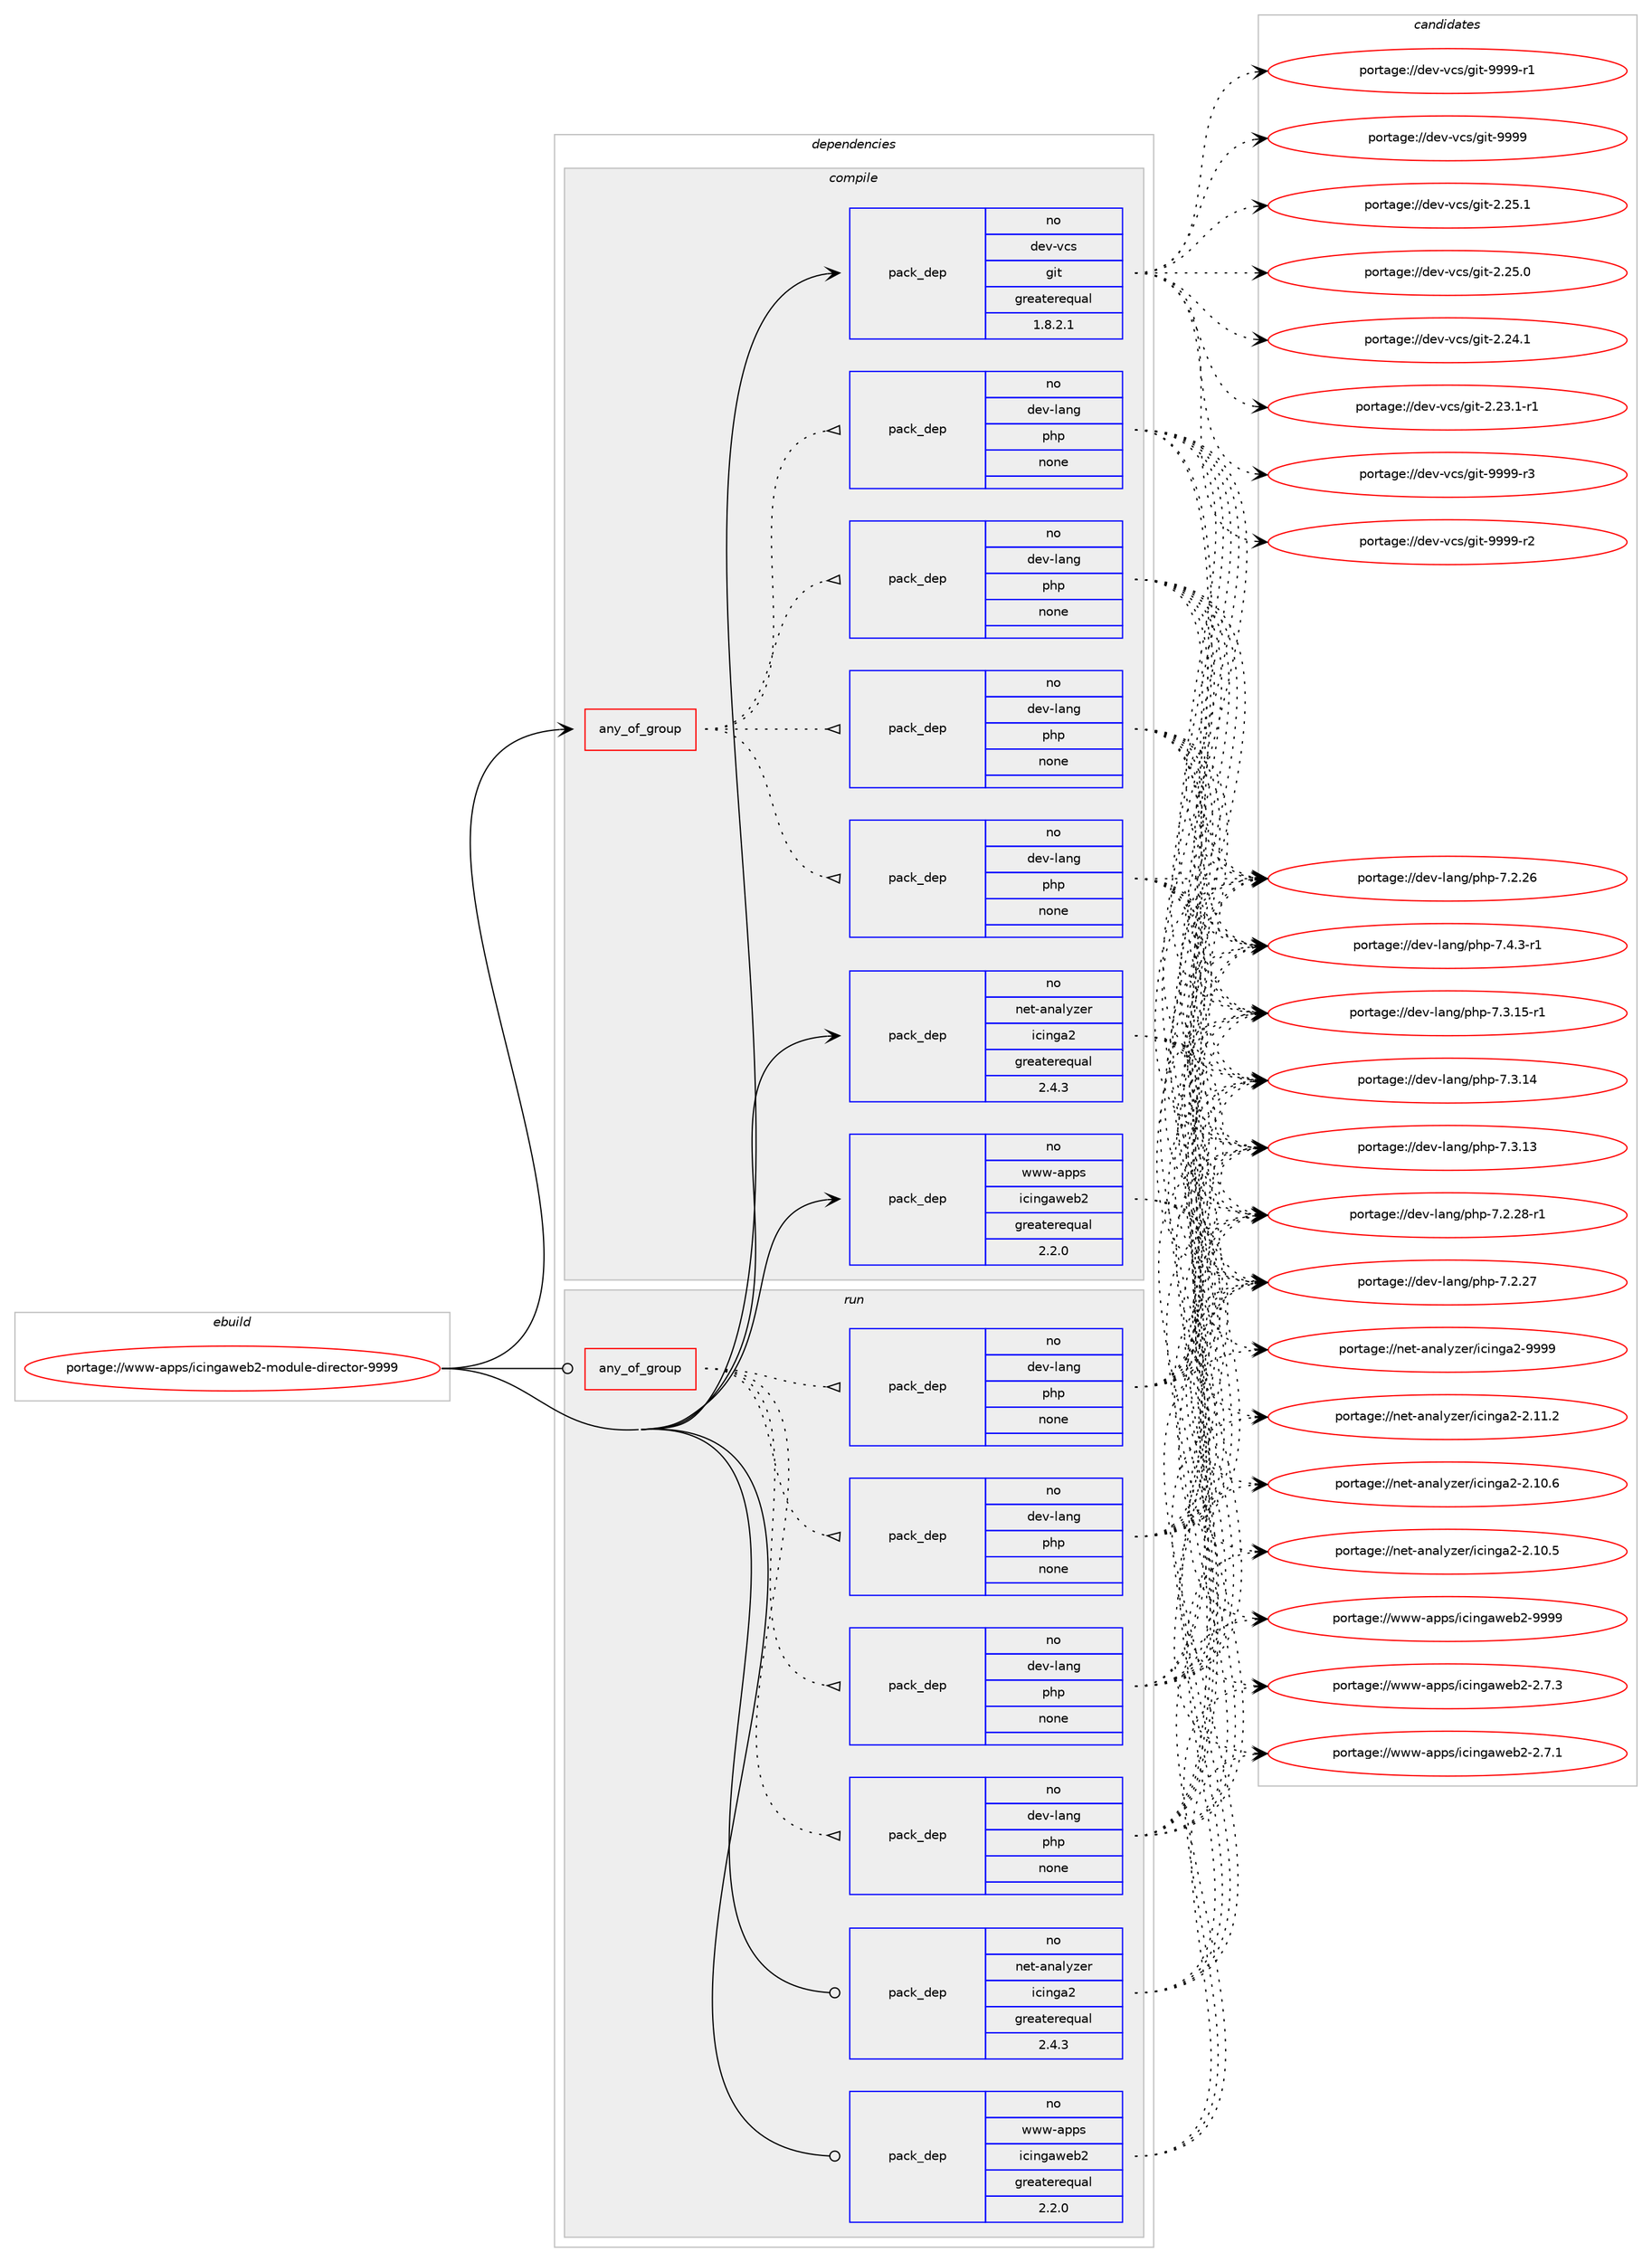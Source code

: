 digraph prolog {

# *************
# Graph options
# *************

newrank=true;
concentrate=true;
compound=true;
graph [rankdir=LR,fontname=Helvetica,fontsize=10,ranksep=1.5];#, ranksep=2.5, nodesep=0.2];
edge  [arrowhead=vee];
node  [fontname=Helvetica,fontsize=10];

# **********
# The ebuild
# **********

subgraph cluster_leftcol {
color=gray;
rank=same;
label=<<i>ebuild</i>>;
id [label="portage://www-apps/icingaweb2-module-director-9999", color=red, width=4, href="../www-apps/icingaweb2-module-director-9999.svg"];
}

# ****************
# The dependencies
# ****************

subgraph cluster_midcol {
color=gray;
label=<<i>dependencies</i>>;
subgraph cluster_compile {
fillcolor="#eeeeee";
style=filled;
label=<<i>compile</i>>;
subgraph any397 {
dependency22315 [label=<<TABLE BORDER="0" CELLBORDER="1" CELLSPACING="0" CELLPADDING="4"><TR><TD CELLPADDING="10">any_of_group</TD></TR></TABLE>>, shape=none, color=red];subgraph pack18288 {
dependency22316 [label=<<TABLE BORDER="0" CELLBORDER="1" CELLSPACING="0" CELLPADDING="4" WIDTH="220"><TR><TD ROWSPAN="6" CELLPADDING="30">pack_dep</TD></TR><TR><TD WIDTH="110">no</TD></TR><TR><TD>dev-lang</TD></TR><TR><TD>php</TD></TR><TR><TD>none</TD></TR><TR><TD></TD></TR></TABLE>>, shape=none, color=blue];
}
dependency22315:e -> dependency22316:w [weight=20,style="dotted",arrowhead="oinv"];
subgraph pack18289 {
dependency22317 [label=<<TABLE BORDER="0" CELLBORDER="1" CELLSPACING="0" CELLPADDING="4" WIDTH="220"><TR><TD ROWSPAN="6" CELLPADDING="30">pack_dep</TD></TR><TR><TD WIDTH="110">no</TD></TR><TR><TD>dev-lang</TD></TR><TR><TD>php</TD></TR><TR><TD>none</TD></TR><TR><TD></TD></TR></TABLE>>, shape=none, color=blue];
}
dependency22315:e -> dependency22317:w [weight=20,style="dotted",arrowhead="oinv"];
subgraph pack18290 {
dependency22318 [label=<<TABLE BORDER="0" CELLBORDER="1" CELLSPACING="0" CELLPADDING="4" WIDTH="220"><TR><TD ROWSPAN="6" CELLPADDING="30">pack_dep</TD></TR><TR><TD WIDTH="110">no</TD></TR><TR><TD>dev-lang</TD></TR><TR><TD>php</TD></TR><TR><TD>none</TD></TR><TR><TD></TD></TR></TABLE>>, shape=none, color=blue];
}
dependency22315:e -> dependency22318:w [weight=20,style="dotted",arrowhead="oinv"];
subgraph pack18291 {
dependency22319 [label=<<TABLE BORDER="0" CELLBORDER="1" CELLSPACING="0" CELLPADDING="4" WIDTH="220"><TR><TD ROWSPAN="6" CELLPADDING="30">pack_dep</TD></TR><TR><TD WIDTH="110">no</TD></TR><TR><TD>dev-lang</TD></TR><TR><TD>php</TD></TR><TR><TD>none</TD></TR><TR><TD></TD></TR></TABLE>>, shape=none, color=blue];
}
dependency22315:e -> dependency22319:w [weight=20,style="dotted",arrowhead="oinv"];
}
id:e -> dependency22315:w [weight=20,style="solid",arrowhead="vee"];
subgraph pack18292 {
dependency22320 [label=<<TABLE BORDER="0" CELLBORDER="1" CELLSPACING="0" CELLPADDING="4" WIDTH="220"><TR><TD ROWSPAN="6" CELLPADDING="30">pack_dep</TD></TR><TR><TD WIDTH="110">no</TD></TR><TR><TD>dev-vcs</TD></TR><TR><TD>git</TD></TR><TR><TD>greaterequal</TD></TR><TR><TD>1.8.2.1</TD></TR></TABLE>>, shape=none, color=blue];
}
id:e -> dependency22320:w [weight=20,style="solid",arrowhead="vee"];
subgraph pack18293 {
dependency22321 [label=<<TABLE BORDER="0" CELLBORDER="1" CELLSPACING="0" CELLPADDING="4" WIDTH="220"><TR><TD ROWSPAN="6" CELLPADDING="30">pack_dep</TD></TR><TR><TD WIDTH="110">no</TD></TR><TR><TD>net-analyzer</TD></TR><TR><TD>icinga2</TD></TR><TR><TD>greaterequal</TD></TR><TR><TD>2.4.3</TD></TR></TABLE>>, shape=none, color=blue];
}
id:e -> dependency22321:w [weight=20,style="solid",arrowhead="vee"];
subgraph pack18294 {
dependency22322 [label=<<TABLE BORDER="0" CELLBORDER="1" CELLSPACING="0" CELLPADDING="4" WIDTH="220"><TR><TD ROWSPAN="6" CELLPADDING="30">pack_dep</TD></TR><TR><TD WIDTH="110">no</TD></TR><TR><TD>www-apps</TD></TR><TR><TD>icingaweb2</TD></TR><TR><TD>greaterequal</TD></TR><TR><TD>2.2.0</TD></TR></TABLE>>, shape=none, color=blue];
}
id:e -> dependency22322:w [weight=20,style="solid",arrowhead="vee"];
}
subgraph cluster_compileandrun {
fillcolor="#eeeeee";
style=filled;
label=<<i>compile and run</i>>;
}
subgraph cluster_run {
fillcolor="#eeeeee";
style=filled;
label=<<i>run</i>>;
subgraph any398 {
dependency22323 [label=<<TABLE BORDER="0" CELLBORDER="1" CELLSPACING="0" CELLPADDING="4"><TR><TD CELLPADDING="10">any_of_group</TD></TR></TABLE>>, shape=none, color=red];subgraph pack18295 {
dependency22324 [label=<<TABLE BORDER="0" CELLBORDER="1" CELLSPACING="0" CELLPADDING="4" WIDTH="220"><TR><TD ROWSPAN="6" CELLPADDING="30">pack_dep</TD></TR><TR><TD WIDTH="110">no</TD></TR><TR><TD>dev-lang</TD></TR><TR><TD>php</TD></TR><TR><TD>none</TD></TR><TR><TD></TD></TR></TABLE>>, shape=none, color=blue];
}
dependency22323:e -> dependency22324:w [weight=20,style="dotted",arrowhead="oinv"];
subgraph pack18296 {
dependency22325 [label=<<TABLE BORDER="0" CELLBORDER="1" CELLSPACING="0" CELLPADDING="4" WIDTH="220"><TR><TD ROWSPAN="6" CELLPADDING="30">pack_dep</TD></TR><TR><TD WIDTH="110">no</TD></TR><TR><TD>dev-lang</TD></TR><TR><TD>php</TD></TR><TR><TD>none</TD></TR><TR><TD></TD></TR></TABLE>>, shape=none, color=blue];
}
dependency22323:e -> dependency22325:w [weight=20,style="dotted",arrowhead="oinv"];
subgraph pack18297 {
dependency22326 [label=<<TABLE BORDER="0" CELLBORDER="1" CELLSPACING="0" CELLPADDING="4" WIDTH="220"><TR><TD ROWSPAN="6" CELLPADDING="30">pack_dep</TD></TR><TR><TD WIDTH="110">no</TD></TR><TR><TD>dev-lang</TD></TR><TR><TD>php</TD></TR><TR><TD>none</TD></TR><TR><TD></TD></TR></TABLE>>, shape=none, color=blue];
}
dependency22323:e -> dependency22326:w [weight=20,style="dotted",arrowhead="oinv"];
subgraph pack18298 {
dependency22327 [label=<<TABLE BORDER="0" CELLBORDER="1" CELLSPACING="0" CELLPADDING="4" WIDTH="220"><TR><TD ROWSPAN="6" CELLPADDING="30">pack_dep</TD></TR><TR><TD WIDTH="110">no</TD></TR><TR><TD>dev-lang</TD></TR><TR><TD>php</TD></TR><TR><TD>none</TD></TR><TR><TD></TD></TR></TABLE>>, shape=none, color=blue];
}
dependency22323:e -> dependency22327:w [weight=20,style="dotted",arrowhead="oinv"];
}
id:e -> dependency22323:w [weight=20,style="solid",arrowhead="odot"];
subgraph pack18299 {
dependency22328 [label=<<TABLE BORDER="0" CELLBORDER="1" CELLSPACING="0" CELLPADDING="4" WIDTH="220"><TR><TD ROWSPAN="6" CELLPADDING="30">pack_dep</TD></TR><TR><TD WIDTH="110">no</TD></TR><TR><TD>net-analyzer</TD></TR><TR><TD>icinga2</TD></TR><TR><TD>greaterequal</TD></TR><TR><TD>2.4.3</TD></TR></TABLE>>, shape=none, color=blue];
}
id:e -> dependency22328:w [weight=20,style="solid",arrowhead="odot"];
subgraph pack18300 {
dependency22329 [label=<<TABLE BORDER="0" CELLBORDER="1" CELLSPACING="0" CELLPADDING="4" WIDTH="220"><TR><TD ROWSPAN="6" CELLPADDING="30">pack_dep</TD></TR><TR><TD WIDTH="110">no</TD></TR><TR><TD>www-apps</TD></TR><TR><TD>icingaweb2</TD></TR><TR><TD>greaterequal</TD></TR><TR><TD>2.2.0</TD></TR></TABLE>>, shape=none, color=blue];
}
id:e -> dependency22329:w [weight=20,style="solid",arrowhead="odot"];
}
}

# **************
# The candidates
# **************

subgraph cluster_choices {
rank=same;
color=gray;
label=<<i>candidates</i>>;

subgraph choice18288 {
color=black;
nodesep=1;
choice1001011184510897110103471121041124555465246514511449 [label="portage://dev-lang/php-7.4.3-r1", color=red, width=4,href="../dev-lang/php-7.4.3-r1.svg"];
choice100101118451089711010347112104112455546514649534511449 [label="portage://dev-lang/php-7.3.15-r1", color=red, width=4,href="../dev-lang/php-7.3.15-r1.svg"];
choice10010111845108971101034711210411245554651464952 [label="portage://dev-lang/php-7.3.14", color=red, width=4,href="../dev-lang/php-7.3.14.svg"];
choice10010111845108971101034711210411245554651464951 [label="portage://dev-lang/php-7.3.13", color=red, width=4,href="../dev-lang/php-7.3.13.svg"];
choice100101118451089711010347112104112455546504650564511449 [label="portage://dev-lang/php-7.2.28-r1", color=red, width=4,href="../dev-lang/php-7.2.28-r1.svg"];
choice10010111845108971101034711210411245554650465055 [label="portage://dev-lang/php-7.2.27", color=red, width=4,href="../dev-lang/php-7.2.27.svg"];
choice10010111845108971101034711210411245554650465054 [label="portage://dev-lang/php-7.2.26", color=red, width=4,href="../dev-lang/php-7.2.26.svg"];
dependency22316:e -> choice1001011184510897110103471121041124555465246514511449:w [style=dotted,weight="100"];
dependency22316:e -> choice100101118451089711010347112104112455546514649534511449:w [style=dotted,weight="100"];
dependency22316:e -> choice10010111845108971101034711210411245554651464952:w [style=dotted,weight="100"];
dependency22316:e -> choice10010111845108971101034711210411245554651464951:w [style=dotted,weight="100"];
dependency22316:e -> choice100101118451089711010347112104112455546504650564511449:w [style=dotted,weight="100"];
dependency22316:e -> choice10010111845108971101034711210411245554650465055:w [style=dotted,weight="100"];
dependency22316:e -> choice10010111845108971101034711210411245554650465054:w [style=dotted,weight="100"];
}
subgraph choice18289 {
color=black;
nodesep=1;
choice1001011184510897110103471121041124555465246514511449 [label="portage://dev-lang/php-7.4.3-r1", color=red, width=4,href="../dev-lang/php-7.4.3-r1.svg"];
choice100101118451089711010347112104112455546514649534511449 [label="portage://dev-lang/php-7.3.15-r1", color=red, width=4,href="../dev-lang/php-7.3.15-r1.svg"];
choice10010111845108971101034711210411245554651464952 [label="portage://dev-lang/php-7.3.14", color=red, width=4,href="../dev-lang/php-7.3.14.svg"];
choice10010111845108971101034711210411245554651464951 [label="portage://dev-lang/php-7.3.13", color=red, width=4,href="../dev-lang/php-7.3.13.svg"];
choice100101118451089711010347112104112455546504650564511449 [label="portage://dev-lang/php-7.2.28-r1", color=red, width=4,href="../dev-lang/php-7.2.28-r1.svg"];
choice10010111845108971101034711210411245554650465055 [label="portage://dev-lang/php-7.2.27", color=red, width=4,href="../dev-lang/php-7.2.27.svg"];
choice10010111845108971101034711210411245554650465054 [label="portage://dev-lang/php-7.2.26", color=red, width=4,href="../dev-lang/php-7.2.26.svg"];
dependency22317:e -> choice1001011184510897110103471121041124555465246514511449:w [style=dotted,weight="100"];
dependency22317:e -> choice100101118451089711010347112104112455546514649534511449:w [style=dotted,weight="100"];
dependency22317:e -> choice10010111845108971101034711210411245554651464952:w [style=dotted,weight="100"];
dependency22317:e -> choice10010111845108971101034711210411245554651464951:w [style=dotted,weight="100"];
dependency22317:e -> choice100101118451089711010347112104112455546504650564511449:w [style=dotted,weight="100"];
dependency22317:e -> choice10010111845108971101034711210411245554650465055:w [style=dotted,weight="100"];
dependency22317:e -> choice10010111845108971101034711210411245554650465054:w [style=dotted,weight="100"];
}
subgraph choice18290 {
color=black;
nodesep=1;
choice1001011184510897110103471121041124555465246514511449 [label="portage://dev-lang/php-7.4.3-r1", color=red, width=4,href="../dev-lang/php-7.4.3-r1.svg"];
choice100101118451089711010347112104112455546514649534511449 [label="portage://dev-lang/php-7.3.15-r1", color=red, width=4,href="../dev-lang/php-7.3.15-r1.svg"];
choice10010111845108971101034711210411245554651464952 [label="portage://dev-lang/php-7.3.14", color=red, width=4,href="../dev-lang/php-7.3.14.svg"];
choice10010111845108971101034711210411245554651464951 [label="portage://dev-lang/php-7.3.13", color=red, width=4,href="../dev-lang/php-7.3.13.svg"];
choice100101118451089711010347112104112455546504650564511449 [label="portage://dev-lang/php-7.2.28-r1", color=red, width=4,href="../dev-lang/php-7.2.28-r1.svg"];
choice10010111845108971101034711210411245554650465055 [label="portage://dev-lang/php-7.2.27", color=red, width=4,href="../dev-lang/php-7.2.27.svg"];
choice10010111845108971101034711210411245554650465054 [label="portage://dev-lang/php-7.2.26", color=red, width=4,href="../dev-lang/php-7.2.26.svg"];
dependency22318:e -> choice1001011184510897110103471121041124555465246514511449:w [style=dotted,weight="100"];
dependency22318:e -> choice100101118451089711010347112104112455546514649534511449:w [style=dotted,weight="100"];
dependency22318:e -> choice10010111845108971101034711210411245554651464952:w [style=dotted,weight="100"];
dependency22318:e -> choice10010111845108971101034711210411245554651464951:w [style=dotted,weight="100"];
dependency22318:e -> choice100101118451089711010347112104112455546504650564511449:w [style=dotted,weight="100"];
dependency22318:e -> choice10010111845108971101034711210411245554650465055:w [style=dotted,weight="100"];
dependency22318:e -> choice10010111845108971101034711210411245554650465054:w [style=dotted,weight="100"];
}
subgraph choice18291 {
color=black;
nodesep=1;
choice1001011184510897110103471121041124555465246514511449 [label="portage://dev-lang/php-7.4.3-r1", color=red, width=4,href="../dev-lang/php-7.4.3-r1.svg"];
choice100101118451089711010347112104112455546514649534511449 [label="portage://dev-lang/php-7.3.15-r1", color=red, width=4,href="../dev-lang/php-7.3.15-r1.svg"];
choice10010111845108971101034711210411245554651464952 [label="portage://dev-lang/php-7.3.14", color=red, width=4,href="../dev-lang/php-7.3.14.svg"];
choice10010111845108971101034711210411245554651464951 [label="portage://dev-lang/php-7.3.13", color=red, width=4,href="../dev-lang/php-7.3.13.svg"];
choice100101118451089711010347112104112455546504650564511449 [label="portage://dev-lang/php-7.2.28-r1", color=red, width=4,href="../dev-lang/php-7.2.28-r1.svg"];
choice10010111845108971101034711210411245554650465055 [label="portage://dev-lang/php-7.2.27", color=red, width=4,href="../dev-lang/php-7.2.27.svg"];
choice10010111845108971101034711210411245554650465054 [label="portage://dev-lang/php-7.2.26", color=red, width=4,href="../dev-lang/php-7.2.26.svg"];
dependency22319:e -> choice1001011184510897110103471121041124555465246514511449:w [style=dotted,weight="100"];
dependency22319:e -> choice100101118451089711010347112104112455546514649534511449:w [style=dotted,weight="100"];
dependency22319:e -> choice10010111845108971101034711210411245554651464952:w [style=dotted,weight="100"];
dependency22319:e -> choice10010111845108971101034711210411245554651464951:w [style=dotted,weight="100"];
dependency22319:e -> choice100101118451089711010347112104112455546504650564511449:w [style=dotted,weight="100"];
dependency22319:e -> choice10010111845108971101034711210411245554650465055:w [style=dotted,weight="100"];
dependency22319:e -> choice10010111845108971101034711210411245554650465054:w [style=dotted,weight="100"];
}
subgraph choice18292 {
color=black;
nodesep=1;
choice10010111845118991154710310511645575757574511451 [label="portage://dev-vcs/git-9999-r3", color=red, width=4,href="../dev-vcs/git-9999-r3.svg"];
choice10010111845118991154710310511645575757574511450 [label="portage://dev-vcs/git-9999-r2", color=red, width=4,href="../dev-vcs/git-9999-r2.svg"];
choice10010111845118991154710310511645575757574511449 [label="portage://dev-vcs/git-9999-r1", color=red, width=4,href="../dev-vcs/git-9999-r1.svg"];
choice1001011184511899115471031051164557575757 [label="portage://dev-vcs/git-9999", color=red, width=4,href="../dev-vcs/git-9999.svg"];
choice10010111845118991154710310511645504650534649 [label="portage://dev-vcs/git-2.25.1", color=red, width=4,href="../dev-vcs/git-2.25.1.svg"];
choice10010111845118991154710310511645504650534648 [label="portage://dev-vcs/git-2.25.0", color=red, width=4,href="../dev-vcs/git-2.25.0.svg"];
choice10010111845118991154710310511645504650524649 [label="portage://dev-vcs/git-2.24.1", color=red, width=4,href="../dev-vcs/git-2.24.1.svg"];
choice100101118451189911547103105116455046505146494511449 [label="portage://dev-vcs/git-2.23.1-r1", color=red, width=4,href="../dev-vcs/git-2.23.1-r1.svg"];
dependency22320:e -> choice10010111845118991154710310511645575757574511451:w [style=dotted,weight="100"];
dependency22320:e -> choice10010111845118991154710310511645575757574511450:w [style=dotted,weight="100"];
dependency22320:e -> choice10010111845118991154710310511645575757574511449:w [style=dotted,weight="100"];
dependency22320:e -> choice1001011184511899115471031051164557575757:w [style=dotted,weight="100"];
dependency22320:e -> choice10010111845118991154710310511645504650534649:w [style=dotted,weight="100"];
dependency22320:e -> choice10010111845118991154710310511645504650534648:w [style=dotted,weight="100"];
dependency22320:e -> choice10010111845118991154710310511645504650524649:w [style=dotted,weight="100"];
dependency22320:e -> choice100101118451189911547103105116455046505146494511449:w [style=dotted,weight="100"];
}
subgraph choice18293 {
color=black;
nodesep=1;
choice110101116459711097108121122101114471059910511010397504557575757 [label="portage://net-analyzer/icinga2-9999", color=red, width=4,href="../net-analyzer/icinga2-9999.svg"];
choice1101011164597110971081211221011144710599105110103975045504649494650 [label="portage://net-analyzer/icinga2-2.11.2", color=red, width=4,href="../net-analyzer/icinga2-2.11.2.svg"];
choice1101011164597110971081211221011144710599105110103975045504649484654 [label="portage://net-analyzer/icinga2-2.10.6", color=red, width=4,href="../net-analyzer/icinga2-2.10.6.svg"];
choice1101011164597110971081211221011144710599105110103975045504649484653 [label="portage://net-analyzer/icinga2-2.10.5", color=red, width=4,href="../net-analyzer/icinga2-2.10.5.svg"];
dependency22321:e -> choice110101116459711097108121122101114471059910511010397504557575757:w [style=dotted,weight="100"];
dependency22321:e -> choice1101011164597110971081211221011144710599105110103975045504649494650:w [style=dotted,weight="100"];
dependency22321:e -> choice1101011164597110971081211221011144710599105110103975045504649484654:w [style=dotted,weight="100"];
dependency22321:e -> choice1101011164597110971081211221011144710599105110103975045504649484653:w [style=dotted,weight="100"];
}
subgraph choice18294 {
color=black;
nodesep=1;
choice119119119459711211211547105991051101039711910198504557575757 [label="portage://www-apps/icingaweb2-9999", color=red, width=4,href="../www-apps/icingaweb2-9999.svg"];
choice11911911945971121121154710599105110103971191019850455046554651 [label="portage://www-apps/icingaweb2-2.7.3", color=red, width=4,href="../www-apps/icingaweb2-2.7.3.svg"];
choice11911911945971121121154710599105110103971191019850455046554649 [label="portage://www-apps/icingaweb2-2.7.1", color=red, width=4,href="../www-apps/icingaweb2-2.7.1.svg"];
dependency22322:e -> choice119119119459711211211547105991051101039711910198504557575757:w [style=dotted,weight="100"];
dependency22322:e -> choice11911911945971121121154710599105110103971191019850455046554651:w [style=dotted,weight="100"];
dependency22322:e -> choice11911911945971121121154710599105110103971191019850455046554649:w [style=dotted,weight="100"];
}
subgraph choice18295 {
color=black;
nodesep=1;
choice1001011184510897110103471121041124555465246514511449 [label="portage://dev-lang/php-7.4.3-r1", color=red, width=4,href="../dev-lang/php-7.4.3-r1.svg"];
choice100101118451089711010347112104112455546514649534511449 [label="portage://dev-lang/php-7.3.15-r1", color=red, width=4,href="../dev-lang/php-7.3.15-r1.svg"];
choice10010111845108971101034711210411245554651464952 [label="portage://dev-lang/php-7.3.14", color=red, width=4,href="../dev-lang/php-7.3.14.svg"];
choice10010111845108971101034711210411245554651464951 [label="portage://dev-lang/php-7.3.13", color=red, width=4,href="../dev-lang/php-7.3.13.svg"];
choice100101118451089711010347112104112455546504650564511449 [label="portage://dev-lang/php-7.2.28-r1", color=red, width=4,href="../dev-lang/php-7.2.28-r1.svg"];
choice10010111845108971101034711210411245554650465055 [label="portage://dev-lang/php-7.2.27", color=red, width=4,href="../dev-lang/php-7.2.27.svg"];
choice10010111845108971101034711210411245554650465054 [label="portage://dev-lang/php-7.2.26", color=red, width=4,href="../dev-lang/php-7.2.26.svg"];
dependency22324:e -> choice1001011184510897110103471121041124555465246514511449:w [style=dotted,weight="100"];
dependency22324:e -> choice100101118451089711010347112104112455546514649534511449:w [style=dotted,weight="100"];
dependency22324:e -> choice10010111845108971101034711210411245554651464952:w [style=dotted,weight="100"];
dependency22324:e -> choice10010111845108971101034711210411245554651464951:w [style=dotted,weight="100"];
dependency22324:e -> choice100101118451089711010347112104112455546504650564511449:w [style=dotted,weight="100"];
dependency22324:e -> choice10010111845108971101034711210411245554650465055:w [style=dotted,weight="100"];
dependency22324:e -> choice10010111845108971101034711210411245554650465054:w [style=dotted,weight="100"];
}
subgraph choice18296 {
color=black;
nodesep=1;
choice1001011184510897110103471121041124555465246514511449 [label="portage://dev-lang/php-7.4.3-r1", color=red, width=4,href="../dev-lang/php-7.4.3-r1.svg"];
choice100101118451089711010347112104112455546514649534511449 [label="portage://dev-lang/php-7.3.15-r1", color=red, width=4,href="../dev-lang/php-7.3.15-r1.svg"];
choice10010111845108971101034711210411245554651464952 [label="portage://dev-lang/php-7.3.14", color=red, width=4,href="../dev-lang/php-7.3.14.svg"];
choice10010111845108971101034711210411245554651464951 [label="portage://dev-lang/php-7.3.13", color=red, width=4,href="../dev-lang/php-7.3.13.svg"];
choice100101118451089711010347112104112455546504650564511449 [label="portage://dev-lang/php-7.2.28-r1", color=red, width=4,href="../dev-lang/php-7.2.28-r1.svg"];
choice10010111845108971101034711210411245554650465055 [label="portage://dev-lang/php-7.2.27", color=red, width=4,href="../dev-lang/php-7.2.27.svg"];
choice10010111845108971101034711210411245554650465054 [label="portage://dev-lang/php-7.2.26", color=red, width=4,href="../dev-lang/php-7.2.26.svg"];
dependency22325:e -> choice1001011184510897110103471121041124555465246514511449:w [style=dotted,weight="100"];
dependency22325:e -> choice100101118451089711010347112104112455546514649534511449:w [style=dotted,weight="100"];
dependency22325:e -> choice10010111845108971101034711210411245554651464952:w [style=dotted,weight="100"];
dependency22325:e -> choice10010111845108971101034711210411245554651464951:w [style=dotted,weight="100"];
dependency22325:e -> choice100101118451089711010347112104112455546504650564511449:w [style=dotted,weight="100"];
dependency22325:e -> choice10010111845108971101034711210411245554650465055:w [style=dotted,weight="100"];
dependency22325:e -> choice10010111845108971101034711210411245554650465054:w [style=dotted,weight="100"];
}
subgraph choice18297 {
color=black;
nodesep=1;
choice1001011184510897110103471121041124555465246514511449 [label="portage://dev-lang/php-7.4.3-r1", color=red, width=4,href="../dev-lang/php-7.4.3-r1.svg"];
choice100101118451089711010347112104112455546514649534511449 [label="portage://dev-lang/php-7.3.15-r1", color=red, width=4,href="../dev-lang/php-7.3.15-r1.svg"];
choice10010111845108971101034711210411245554651464952 [label="portage://dev-lang/php-7.3.14", color=red, width=4,href="../dev-lang/php-7.3.14.svg"];
choice10010111845108971101034711210411245554651464951 [label="portage://dev-lang/php-7.3.13", color=red, width=4,href="../dev-lang/php-7.3.13.svg"];
choice100101118451089711010347112104112455546504650564511449 [label="portage://dev-lang/php-7.2.28-r1", color=red, width=4,href="../dev-lang/php-7.2.28-r1.svg"];
choice10010111845108971101034711210411245554650465055 [label="portage://dev-lang/php-7.2.27", color=red, width=4,href="../dev-lang/php-7.2.27.svg"];
choice10010111845108971101034711210411245554650465054 [label="portage://dev-lang/php-7.2.26", color=red, width=4,href="../dev-lang/php-7.2.26.svg"];
dependency22326:e -> choice1001011184510897110103471121041124555465246514511449:w [style=dotted,weight="100"];
dependency22326:e -> choice100101118451089711010347112104112455546514649534511449:w [style=dotted,weight="100"];
dependency22326:e -> choice10010111845108971101034711210411245554651464952:w [style=dotted,weight="100"];
dependency22326:e -> choice10010111845108971101034711210411245554651464951:w [style=dotted,weight="100"];
dependency22326:e -> choice100101118451089711010347112104112455546504650564511449:w [style=dotted,weight="100"];
dependency22326:e -> choice10010111845108971101034711210411245554650465055:w [style=dotted,weight="100"];
dependency22326:e -> choice10010111845108971101034711210411245554650465054:w [style=dotted,weight="100"];
}
subgraph choice18298 {
color=black;
nodesep=1;
choice1001011184510897110103471121041124555465246514511449 [label="portage://dev-lang/php-7.4.3-r1", color=red, width=4,href="../dev-lang/php-7.4.3-r1.svg"];
choice100101118451089711010347112104112455546514649534511449 [label="portage://dev-lang/php-7.3.15-r1", color=red, width=4,href="../dev-lang/php-7.3.15-r1.svg"];
choice10010111845108971101034711210411245554651464952 [label="portage://dev-lang/php-7.3.14", color=red, width=4,href="../dev-lang/php-7.3.14.svg"];
choice10010111845108971101034711210411245554651464951 [label="portage://dev-lang/php-7.3.13", color=red, width=4,href="../dev-lang/php-7.3.13.svg"];
choice100101118451089711010347112104112455546504650564511449 [label="portage://dev-lang/php-7.2.28-r1", color=red, width=4,href="../dev-lang/php-7.2.28-r1.svg"];
choice10010111845108971101034711210411245554650465055 [label="portage://dev-lang/php-7.2.27", color=red, width=4,href="../dev-lang/php-7.2.27.svg"];
choice10010111845108971101034711210411245554650465054 [label="portage://dev-lang/php-7.2.26", color=red, width=4,href="../dev-lang/php-7.2.26.svg"];
dependency22327:e -> choice1001011184510897110103471121041124555465246514511449:w [style=dotted,weight="100"];
dependency22327:e -> choice100101118451089711010347112104112455546514649534511449:w [style=dotted,weight="100"];
dependency22327:e -> choice10010111845108971101034711210411245554651464952:w [style=dotted,weight="100"];
dependency22327:e -> choice10010111845108971101034711210411245554651464951:w [style=dotted,weight="100"];
dependency22327:e -> choice100101118451089711010347112104112455546504650564511449:w [style=dotted,weight="100"];
dependency22327:e -> choice10010111845108971101034711210411245554650465055:w [style=dotted,weight="100"];
dependency22327:e -> choice10010111845108971101034711210411245554650465054:w [style=dotted,weight="100"];
}
subgraph choice18299 {
color=black;
nodesep=1;
choice110101116459711097108121122101114471059910511010397504557575757 [label="portage://net-analyzer/icinga2-9999", color=red, width=4,href="../net-analyzer/icinga2-9999.svg"];
choice1101011164597110971081211221011144710599105110103975045504649494650 [label="portage://net-analyzer/icinga2-2.11.2", color=red, width=4,href="../net-analyzer/icinga2-2.11.2.svg"];
choice1101011164597110971081211221011144710599105110103975045504649484654 [label="portage://net-analyzer/icinga2-2.10.6", color=red, width=4,href="../net-analyzer/icinga2-2.10.6.svg"];
choice1101011164597110971081211221011144710599105110103975045504649484653 [label="portage://net-analyzer/icinga2-2.10.5", color=red, width=4,href="../net-analyzer/icinga2-2.10.5.svg"];
dependency22328:e -> choice110101116459711097108121122101114471059910511010397504557575757:w [style=dotted,weight="100"];
dependency22328:e -> choice1101011164597110971081211221011144710599105110103975045504649494650:w [style=dotted,weight="100"];
dependency22328:e -> choice1101011164597110971081211221011144710599105110103975045504649484654:w [style=dotted,weight="100"];
dependency22328:e -> choice1101011164597110971081211221011144710599105110103975045504649484653:w [style=dotted,weight="100"];
}
subgraph choice18300 {
color=black;
nodesep=1;
choice119119119459711211211547105991051101039711910198504557575757 [label="portage://www-apps/icingaweb2-9999", color=red, width=4,href="../www-apps/icingaweb2-9999.svg"];
choice11911911945971121121154710599105110103971191019850455046554651 [label="portage://www-apps/icingaweb2-2.7.3", color=red, width=4,href="../www-apps/icingaweb2-2.7.3.svg"];
choice11911911945971121121154710599105110103971191019850455046554649 [label="portage://www-apps/icingaweb2-2.7.1", color=red, width=4,href="../www-apps/icingaweb2-2.7.1.svg"];
dependency22329:e -> choice119119119459711211211547105991051101039711910198504557575757:w [style=dotted,weight="100"];
dependency22329:e -> choice11911911945971121121154710599105110103971191019850455046554651:w [style=dotted,weight="100"];
dependency22329:e -> choice11911911945971121121154710599105110103971191019850455046554649:w [style=dotted,weight="100"];
}
}

}
